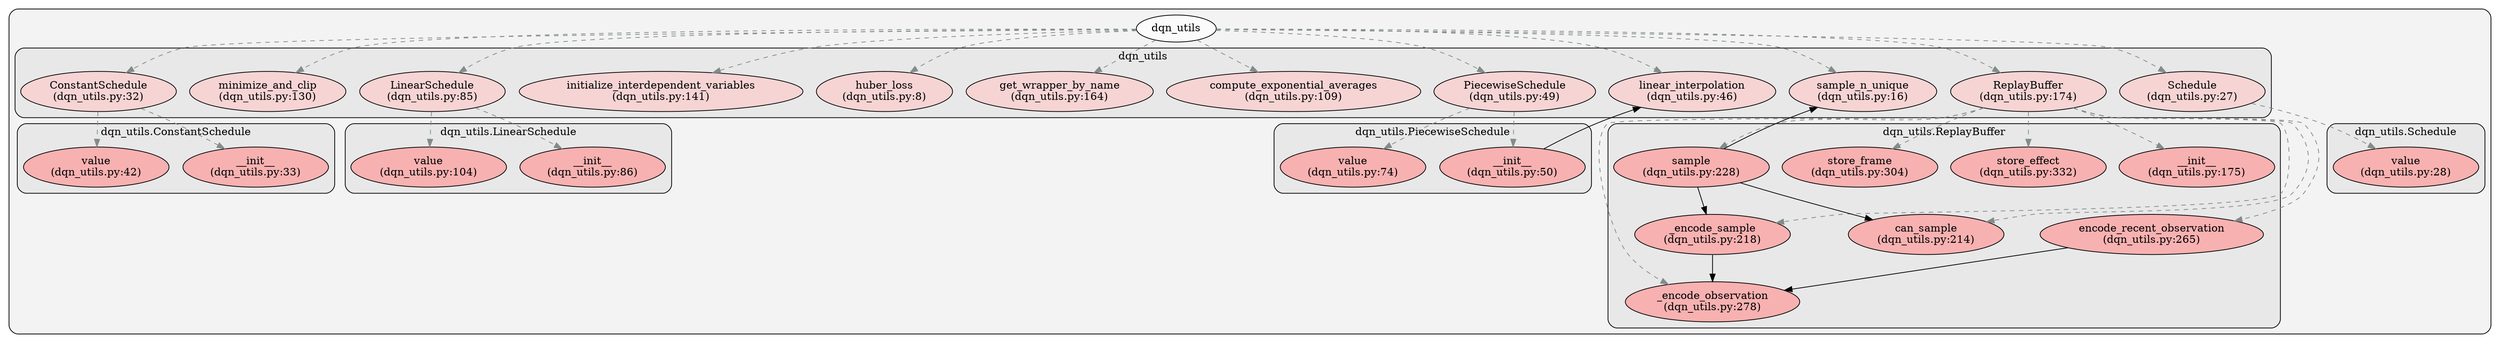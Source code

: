 digraph G {
    graph [rankdir=TB, clusterrank="local"];
    subgraph cluster_G {

        graph [style="filled,rounded",fillcolor="#80808018", label=""];
        dqn_utils [label="dqn_utils", style="filled", fillcolor="#ffffffb2", fontcolor="#000000", group="0"];
        subgraph cluster_dqn_utils {

            graph [style="filled,rounded",fillcolor="#80808018", label="dqn_utils"];
            dqn_utils__ConstantSchedule [label="ConstantSchedule\n(dqn_utils.py:32)", style="filled", fillcolor="#feccccb2", fontcolor="#000000", group="0"];
        }
        subgraph cluster_dqn_utils {

            graph [style="filled,rounded",fillcolor="#80808018", label="dqn_utils"];
            dqn_utils__LinearSchedule [label="LinearSchedule\n(dqn_utils.py:85)", style="filled", fillcolor="#feccccb2", fontcolor="#000000", group="0"];
        }
        subgraph cluster_dqn_utils {

            graph [style="filled,rounded",fillcolor="#80808018", label="dqn_utils"];
            dqn_utils__PiecewiseSchedule [label="PiecewiseSchedule\n(dqn_utils.py:49)", style="filled", fillcolor="#feccccb2", fontcolor="#000000", group="0"];
        }
        subgraph cluster_dqn_utils {

            graph [style="filled,rounded",fillcolor="#80808018", label="dqn_utils"];
            dqn_utils__ReplayBuffer [label="ReplayBuffer\n(dqn_utils.py:174)", style="filled", fillcolor="#feccccb2", fontcolor="#000000", group="0"];
        }
        subgraph cluster_dqn_utils {

            graph [style="filled,rounded",fillcolor="#80808018", label="dqn_utils"];
            dqn_utils__Schedule [label="Schedule\n(dqn_utils.py:27)", style="filled", fillcolor="#feccccb2", fontcolor="#000000", group="0"];
        }
        subgraph cluster_dqn_utils {

            graph [style="filled,rounded",fillcolor="#80808018", label="dqn_utils"];
            dqn_utils__compute_exponential_averages [label="compute_exponential_averages\n(dqn_utils.py:109)", style="filled", fillcolor="#feccccb2", fontcolor="#000000", group="0"];
        }
        subgraph cluster_dqn_utils {

            graph [style="filled,rounded",fillcolor="#80808018", label="dqn_utils"];
            dqn_utils__get_wrapper_by_name [label="get_wrapper_by_name\n(dqn_utils.py:164)", style="filled", fillcolor="#feccccb2", fontcolor="#000000", group="0"];
        }
        subgraph cluster_dqn_utils {

            graph [style="filled,rounded",fillcolor="#80808018", label="dqn_utils"];
            dqn_utils__huber_loss [label="huber_loss\n(dqn_utils.py:8)", style="filled", fillcolor="#feccccb2", fontcolor="#000000", group="0"];
        }
        subgraph cluster_dqn_utils {

            graph [style="filled,rounded",fillcolor="#80808018", label="dqn_utils"];
            dqn_utils__initialize_interdependent_variables [label="initialize_interdependent_variables\n(dqn_utils.py:141)", style="filled", fillcolor="#feccccb2", fontcolor="#000000", group="0"];
        }
        subgraph cluster_dqn_utils {

            graph [style="filled,rounded",fillcolor="#80808018", label="dqn_utils"];
            dqn_utils__linear_interpolation [label="linear_interpolation\n(dqn_utils.py:46)", style="filled", fillcolor="#feccccb2", fontcolor="#000000", group="0"];
        }
        subgraph cluster_dqn_utils {

            graph [style="filled,rounded",fillcolor="#80808018", label="dqn_utils"];
            dqn_utils__minimize_and_clip [label="minimize_and_clip\n(dqn_utils.py:130)", style="filled", fillcolor="#feccccb2", fontcolor="#000000", group="0"];
        }
        subgraph cluster_dqn_utils {

            graph [style="filled,rounded",fillcolor="#80808018", label="dqn_utils"];
            dqn_utils__sample_n_unique [label="sample_n_unique\n(dqn_utils.py:16)", style="filled", fillcolor="#feccccb2", fontcolor="#000000", group="0"];
        }
        subgraph cluster_dqn_utils__ConstantSchedule {

            graph [style="filled,rounded",fillcolor="#80808018", label="dqn_utils.ConstantSchedule"];
            dqn_utils__ConstantSchedule____init__ [label="__init__\n(dqn_utils.py:33)", style="filled", fillcolor="#ff9999b2", fontcolor="#000000", group="0"];
        }
        subgraph cluster_dqn_utils__ConstantSchedule {

            graph [style="filled,rounded",fillcolor="#80808018", label="dqn_utils.ConstantSchedule"];
            dqn_utils__ConstantSchedule__value [label="value\n(dqn_utils.py:42)", style="filled", fillcolor="#ff9999b2", fontcolor="#000000", group="0"];
        }
        subgraph cluster_dqn_utils__LinearSchedule {

            graph [style="filled,rounded",fillcolor="#80808018", label="dqn_utils.LinearSchedule"];
            dqn_utils__LinearSchedule____init__ [label="__init__\n(dqn_utils.py:86)", style="filled", fillcolor="#ff9999b2", fontcolor="#000000", group="0"];
        }
        subgraph cluster_dqn_utils__LinearSchedule {

            graph [style="filled,rounded",fillcolor="#80808018", label="dqn_utils.LinearSchedule"];
            dqn_utils__LinearSchedule__value [label="value\n(dqn_utils.py:104)", style="filled", fillcolor="#ff9999b2", fontcolor="#000000", group="0"];
        }
        subgraph cluster_dqn_utils__PiecewiseSchedule {

            graph [style="filled,rounded",fillcolor="#80808018", label="dqn_utils.PiecewiseSchedule"];
            dqn_utils__PiecewiseSchedule____init__ [label="__init__\n(dqn_utils.py:50)", style="filled", fillcolor="#ff9999b2", fontcolor="#000000", group="0"];
        }
        subgraph cluster_dqn_utils__PiecewiseSchedule {

            graph [style="filled,rounded",fillcolor="#80808018", label="dqn_utils.PiecewiseSchedule"];
            dqn_utils__PiecewiseSchedule__value [label="value\n(dqn_utils.py:74)", style="filled", fillcolor="#ff9999b2", fontcolor="#000000", group="0"];
        }
        subgraph cluster_dqn_utils__ReplayBuffer {

            graph [style="filled,rounded",fillcolor="#80808018", label="dqn_utils.ReplayBuffer"];
            dqn_utils__ReplayBuffer____init__ [label="__init__\n(dqn_utils.py:175)", style="filled", fillcolor="#ff9999b2", fontcolor="#000000", group="0"];
        }
        subgraph cluster_dqn_utils__ReplayBuffer {

            graph [style="filled,rounded",fillcolor="#80808018", label="dqn_utils.ReplayBuffer"];
            dqn_utils__ReplayBuffer___encode_observation [label="_encode_observation\n(dqn_utils.py:278)", style="filled", fillcolor="#ff9999b2", fontcolor="#000000", group="0"];
        }
        subgraph cluster_dqn_utils__ReplayBuffer {

            graph [style="filled,rounded",fillcolor="#80808018", label="dqn_utils.ReplayBuffer"];
            dqn_utils__ReplayBuffer___encode_sample [label="_encode_sample\n(dqn_utils.py:218)", style="filled", fillcolor="#ff9999b2", fontcolor="#000000", group="0"];
        }
        subgraph cluster_dqn_utils__ReplayBuffer {

            graph [style="filled,rounded",fillcolor="#80808018", label="dqn_utils.ReplayBuffer"];
            dqn_utils__ReplayBuffer__can_sample [label="can_sample\n(dqn_utils.py:214)", style="filled", fillcolor="#ff9999b2", fontcolor="#000000", group="0"];
        }
        subgraph cluster_dqn_utils__ReplayBuffer {

            graph [style="filled,rounded",fillcolor="#80808018", label="dqn_utils.ReplayBuffer"];
            dqn_utils__ReplayBuffer__encode_recent_observation [label="encode_recent_observation\n(dqn_utils.py:265)", style="filled", fillcolor="#ff9999b2", fontcolor="#000000", group="0"];
        }
        subgraph cluster_dqn_utils__ReplayBuffer {

            graph [style="filled,rounded",fillcolor="#80808018", label="dqn_utils.ReplayBuffer"];
            dqn_utils__ReplayBuffer__sample [label="sample\n(dqn_utils.py:228)", style="filled", fillcolor="#ff9999b2", fontcolor="#000000", group="0"];
        }
        subgraph cluster_dqn_utils__ReplayBuffer {

            graph [style="filled,rounded",fillcolor="#80808018", label="dqn_utils.ReplayBuffer"];
            dqn_utils__ReplayBuffer__store_effect [label="store_effect\n(dqn_utils.py:332)", style="filled", fillcolor="#ff9999b2", fontcolor="#000000", group="0"];
        }
        subgraph cluster_dqn_utils__ReplayBuffer {

            graph [style="filled,rounded",fillcolor="#80808018", label="dqn_utils.ReplayBuffer"];
            dqn_utils__ReplayBuffer__store_frame [label="store_frame\n(dqn_utils.py:304)", style="filled", fillcolor="#ff9999b2", fontcolor="#000000", group="0"];
        }
        subgraph cluster_dqn_utils__Schedule {

            graph [style="filled,rounded",fillcolor="#80808018", label="dqn_utils.Schedule"];
            dqn_utils__Schedule__value [label="value\n(dqn_utils.py:28)", style="filled", fillcolor="#ff9999b2", fontcolor="#000000", group="0"];
        }
    }
        dqn_utils -> dqn_utils__ConstantSchedule [style="dashed", color="#838b8b"];
        dqn_utils -> dqn_utils__ReplayBuffer [style="dashed", color="#838b8b"];
        dqn_utils -> dqn_utils__compute_exponential_averages [style="dashed", color="#838b8b"];
        dqn_utils -> dqn_utils__minimize_and_clip [style="dashed", color="#838b8b"];
        dqn_utils -> dqn_utils__LinearSchedule [style="dashed", color="#838b8b"];
        dqn_utils -> dqn_utils__huber_loss [style="dashed", color="#838b8b"];
        dqn_utils -> dqn_utils__sample_n_unique [style="dashed", color="#838b8b"];
        dqn_utils -> dqn_utils__PiecewiseSchedule [style="dashed", color="#838b8b"];
        dqn_utils -> dqn_utils__Schedule [style="dashed", color="#838b8b"];
        dqn_utils -> dqn_utils__initialize_interdependent_variables [style="dashed", color="#838b8b"];
        dqn_utils -> dqn_utils__linear_interpolation [style="dashed", color="#838b8b"];
        dqn_utils -> dqn_utils__get_wrapper_by_name [style="dashed", color="#838b8b"];
        dqn_utils__Schedule -> dqn_utils__Schedule__value [style="dashed", color="#838b8b"];
        dqn_utils__ConstantSchedule -> dqn_utils__ConstantSchedule__value [style="dashed", color="#838b8b"];
        dqn_utils__ConstantSchedule -> dqn_utils__ConstantSchedule____init__ [style="dashed", color="#838b8b"];
        dqn_utils__PiecewiseSchedule -> dqn_utils__PiecewiseSchedule__value [style="dashed", color="#838b8b"];
        dqn_utils__PiecewiseSchedule -> dqn_utils__PiecewiseSchedule____init__ [style="dashed", color="#838b8b"];
        dqn_utils__LinearSchedule -> dqn_utils__LinearSchedule__value [style="dashed", color="#838b8b"];
        dqn_utils__LinearSchedule -> dqn_utils__LinearSchedule____init__ [style="dashed", color="#838b8b"];
        dqn_utils__ReplayBuffer -> dqn_utils__ReplayBuffer___encode_observation [style="dashed", color="#838b8b"];
        dqn_utils__ReplayBuffer -> dqn_utils__ReplayBuffer__sample [style="dashed", color="#838b8b"];
        dqn_utils__ReplayBuffer -> dqn_utils__ReplayBuffer__can_sample [style="dashed", color="#838b8b"];
        dqn_utils__ReplayBuffer -> dqn_utils__ReplayBuffer____init__ [style="dashed", color="#838b8b"];
        dqn_utils__ReplayBuffer -> dqn_utils__ReplayBuffer__store_effect [style="dashed", color="#838b8b"];
        dqn_utils__ReplayBuffer -> dqn_utils__ReplayBuffer__store_frame [style="dashed", color="#838b8b"];
        dqn_utils__ReplayBuffer -> dqn_utils__ReplayBuffer__encode_recent_observation [style="dashed", color="#838b8b"];
        dqn_utils__ReplayBuffer -> dqn_utils__ReplayBuffer___encode_sample [style="dashed", color="#838b8b"];
        dqn_utils__PiecewiseSchedule____init__ -> dqn_utils__linear_interpolation [style="solid", color="#000000"];
        dqn_utils__ReplayBuffer___encode_sample -> dqn_utils__ReplayBuffer___encode_observation [style="solid", color="#000000"];
        dqn_utils__ReplayBuffer__sample -> dqn_utils__ReplayBuffer__can_sample [style="solid", color="#000000"];
        dqn_utils__ReplayBuffer__sample -> dqn_utils__sample_n_unique [style="solid", color="#000000"];
        dqn_utils__ReplayBuffer__sample -> dqn_utils__ReplayBuffer___encode_sample [style="solid", color="#000000"];
        dqn_utils__ReplayBuffer__encode_recent_observation -> dqn_utils__ReplayBuffer___encode_observation [style="solid", color="#000000"];
    }
